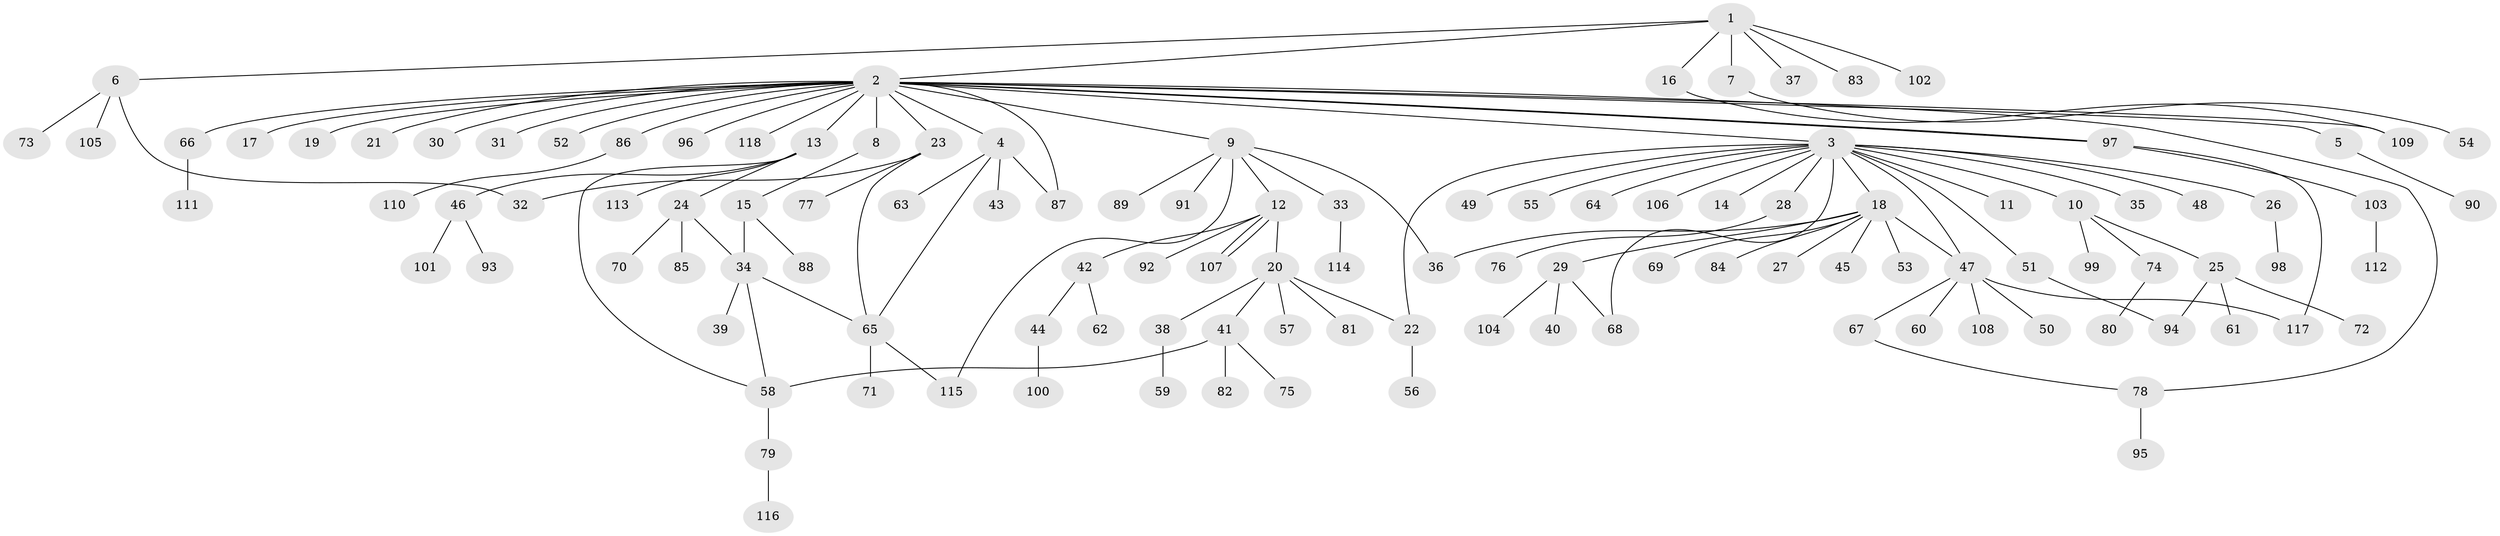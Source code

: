 // coarse degree distribution, {5: 0.05084745762711865, 13: 0.01694915254237288, 16: 0.01694915254237288, 3: 0.1016949152542373, 1: 0.4067796610169492, 2: 0.288135593220339, 4: 0.11864406779661017}
// Generated by graph-tools (version 1.1) at 2025/50/03/04/25 22:50:32]
// undirected, 118 vertices, 135 edges
graph export_dot {
  node [color=gray90,style=filled];
  1;
  2;
  3;
  4;
  5;
  6;
  7;
  8;
  9;
  10;
  11;
  12;
  13;
  14;
  15;
  16;
  17;
  18;
  19;
  20;
  21;
  22;
  23;
  24;
  25;
  26;
  27;
  28;
  29;
  30;
  31;
  32;
  33;
  34;
  35;
  36;
  37;
  38;
  39;
  40;
  41;
  42;
  43;
  44;
  45;
  46;
  47;
  48;
  49;
  50;
  51;
  52;
  53;
  54;
  55;
  56;
  57;
  58;
  59;
  60;
  61;
  62;
  63;
  64;
  65;
  66;
  67;
  68;
  69;
  70;
  71;
  72;
  73;
  74;
  75;
  76;
  77;
  78;
  79;
  80;
  81;
  82;
  83;
  84;
  85;
  86;
  87;
  88;
  89;
  90;
  91;
  92;
  93;
  94;
  95;
  96;
  97;
  98;
  99;
  100;
  101;
  102;
  103;
  104;
  105;
  106;
  107;
  108;
  109;
  110;
  111;
  112;
  113;
  114;
  115;
  116;
  117;
  118;
  1 -- 2;
  1 -- 6;
  1 -- 7;
  1 -- 16;
  1 -- 37;
  1 -- 83;
  1 -- 102;
  2 -- 3;
  2 -- 4;
  2 -- 5;
  2 -- 8;
  2 -- 9;
  2 -- 13;
  2 -- 17;
  2 -- 19;
  2 -- 21;
  2 -- 23;
  2 -- 30;
  2 -- 31;
  2 -- 52;
  2 -- 66;
  2 -- 78;
  2 -- 86;
  2 -- 87;
  2 -- 96;
  2 -- 97;
  2 -- 97;
  2 -- 109;
  2 -- 118;
  3 -- 10;
  3 -- 11;
  3 -- 14;
  3 -- 18;
  3 -- 22;
  3 -- 26;
  3 -- 28;
  3 -- 35;
  3 -- 47;
  3 -- 48;
  3 -- 49;
  3 -- 51;
  3 -- 55;
  3 -- 64;
  3 -- 68;
  3 -- 106;
  4 -- 43;
  4 -- 63;
  4 -- 65;
  4 -- 87;
  5 -- 90;
  6 -- 32;
  6 -- 73;
  6 -- 105;
  7 -- 54;
  8 -- 15;
  9 -- 12;
  9 -- 33;
  9 -- 36;
  9 -- 89;
  9 -- 91;
  9 -- 115;
  10 -- 25;
  10 -- 74;
  10 -- 99;
  12 -- 20;
  12 -- 42;
  12 -- 92;
  12 -- 107;
  12 -- 107;
  13 -- 24;
  13 -- 46;
  13 -- 58;
  13 -- 113;
  15 -- 34;
  15 -- 88;
  16 -- 109;
  18 -- 27;
  18 -- 29;
  18 -- 36;
  18 -- 45;
  18 -- 47;
  18 -- 53;
  18 -- 69;
  18 -- 84;
  20 -- 22;
  20 -- 38;
  20 -- 41;
  20 -- 57;
  20 -- 81;
  22 -- 56;
  23 -- 32;
  23 -- 65;
  23 -- 77;
  24 -- 34;
  24 -- 70;
  24 -- 85;
  25 -- 61;
  25 -- 72;
  25 -- 94;
  26 -- 98;
  28 -- 76;
  29 -- 40;
  29 -- 68;
  29 -- 104;
  33 -- 114;
  34 -- 39;
  34 -- 58;
  34 -- 65;
  38 -- 59;
  41 -- 58;
  41 -- 75;
  41 -- 82;
  42 -- 44;
  42 -- 62;
  44 -- 100;
  46 -- 93;
  46 -- 101;
  47 -- 50;
  47 -- 60;
  47 -- 67;
  47 -- 108;
  47 -- 117;
  51 -- 94;
  58 -- 79;
  65 -- 71;
  65 -- 115;
  66 -- 111;
  67 -- 78;
  74 -- 80;
  78 -- 95;
  79 -- 116;
  86 -- 110;
  97 -- 103;
  97 -- 117;
  103 -- 112;
}
